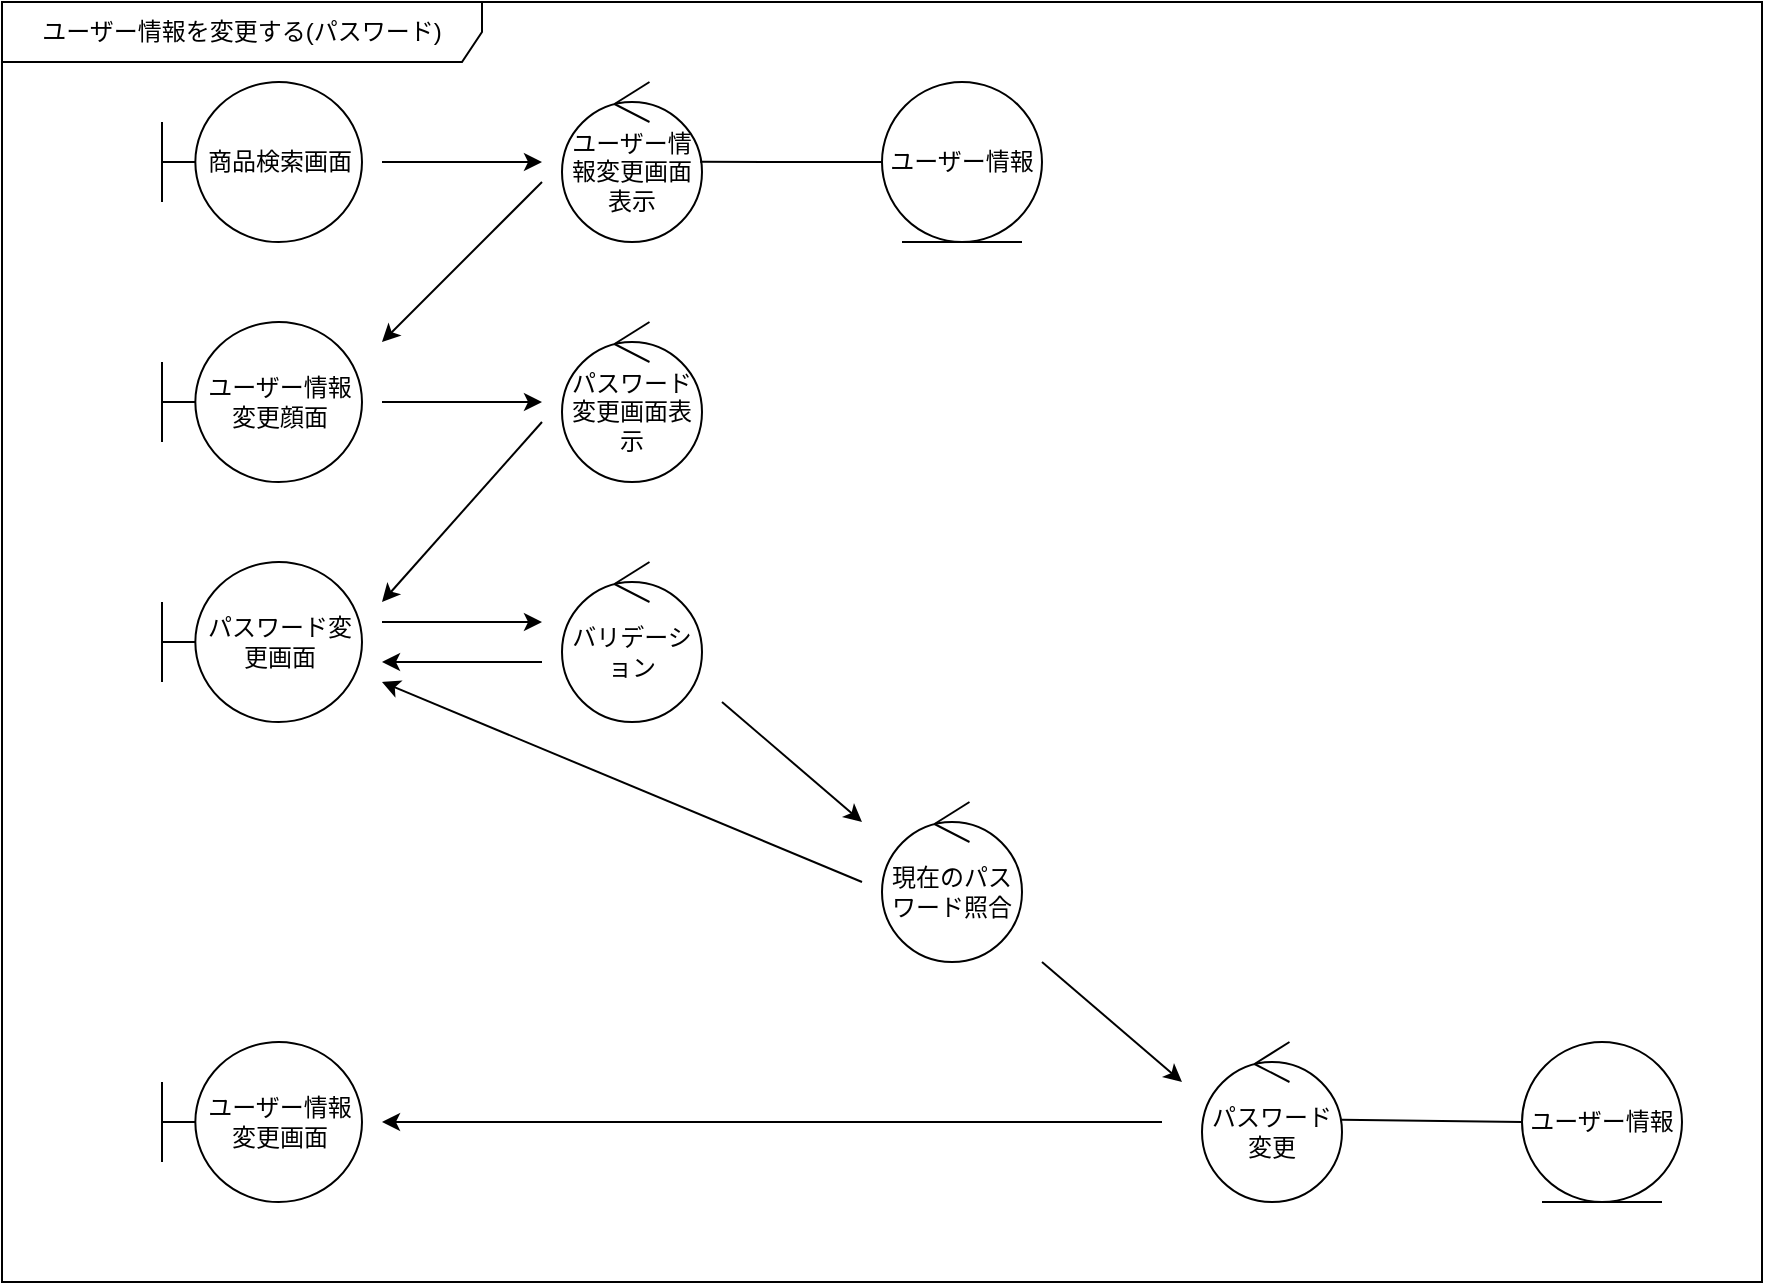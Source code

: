 <mxfile>
    <diagram id="jgFOLYwlqC0w9ebDMrKs" name="ページ1">
        <mxGraphModel dx="1200" dy="960" grid="1" gridSize="10" guides="1" tooltips="1" connect="1" arrows="1" fold="1" page="1" pageScale="1" pageWidth="1169" pageHeight="827" math="0" shadow="0">
            <root>
                <mxCell id="0"/>
                <mxCell id="1" parent="0"/>
                <mxCell id="24" value="ユーザー情報を変更する(パスワード)" style="shape=umlFrame;whiteSpace=wrap;html=1;width=240;height=30;" parent="1" vertex="1">
                    <mxGeometry x="40" y="40" width="880" height="640" as="geometry"/>
                </mxCell>
                <mxCell id="2" value="商品検索画面" style="shape=umlBoundary;whiteSpace=wrap;html=1;" parent="1" vertex="1">
                    <mxGeometry x="120" y="80" width="100" height="80" as="geometry"/>
                </mxCell>
                <mxCell id="3" value="ユーザー情報変更画面表示" style="ellipse;shape=umlControl;whiteSpace=wrap;html=1;" parent="1" vertex="1">
                    <mxGeometry x="320" y="80" width="70" height="80" as="geometry"/>
                </mxCell>
                <mxCell id="4" value="ユーザー情報変更顔面" style="shape=umlBoundary;whiteSpace=wrap;html=1;" parent="1" vertex="1">
                    <mxGeometry x="120" y="200" width="100" height="80" as="geometry"/>
                </mxCell>
                <mxCell id="5" value="パスワード変更画面表示" style="ellipse;shape=umlControl;whiteSpace=wrap;html=1;" parent="1" vertex="1">
                    <mxGeometry x="320" y="200" width="70" height="80" as="geometry"/>
                </mxCell>
                <mxCell id="6" value="パスワード変更画面" style="shape=umlBoundary;whiteSpace=wrap;html=1;" parent="1" vertex="1">
                    <mxGeometry x="120" y="320" width="100" height="80" as="geometry"/>
                </mxCell>
                <mxCell id="7" value="現在のパスワード照合" style="ellipse;shape=umlControl;whiteSpace=wrap;html=1;" parent="1" vertex="1">
                    <mxGeometry x="480" y="440" width="70" height="80" as="geometry"/>
                </mxCell>
                <mxCell id="8" value="パスワード変更" style="ellipse;shape=umlControl;whiteSpace=wrap;html=1;" parent="1" vertex="1">
                    <mxGeometry x="640" y="560" width="70" height="80" as="geometry"/>
                </mxCell>
                <mxCell id="9" value="ユーザー情報" style="ellipse;shape=umlEntity;whiteSpace=wrap;html=1;" parent="1" vertex="1">
                    <mxGeometry x="800" y="560" width="80" height="80" as="geometry"/>
                </mxCell>
                <mxCell id="10" value="ユーザー情報変更画面" style="shape=umlBoundary;whiteSpace=wrap;html=1;" parent="1" vertex="1">
                    <mxGeometry x="120" y="560" width="100" height="80" as="geometry"/>
                </mxCell>
                <mxCell id="12" value="" style="endArrow=none;html=1;entryX=0;entryY=0.5;entryDx=0;entryDy=0;exitX=0.997;exitY=0.486;exitDx=0;exitDy=0;exitPerimeter=0;" parent="1" source="8" target="9" edge="1">
                    <mxGeometry width="50" height="50" relative="1" as="geometry">
                        <mxPoint x="590" y="430" as="sourcePoint"/>
                        <mxPoint x="640" y="380" as="targetPoint"/>
                    </mxGeometry>
                </mxCell>
                <mxCell id="13" value="" style="endArrow=classic;html=1;" parent="1" edge="1">
                    <mxGeometry width="50" height="50" relative="1" as="geometry">
                        <mxPoint x="230" y="120" as="sourcePoint"/>
                        <mxPoint x="310" y="120" as="targetPoint"/>
                    </mxGeometry>
                </mxCell>
                <mxCell id="14" value="" style="endArrow=classic;html=1;" parent="1" edge="1">
                    <mxGeometry width="50" height="50" relative="1" as="geometry">
                        <mxPoint x="310" y="130" as="sourcePoint"/>
                        <mxPoint x="230" y="210" as="targetPoint"/>
                    </mxGeometry>
                </mxCell>
                <mxCell id="15" value="" style="endArrow=classic;html=1;" parent="1" edge="1">
                    <mxGeometry width="50" height="50" relative="1" as="geometry">
                        <mxPoint x="230" y="240" as="sourcePoint"/>
                        <mxPoint x="310" y="240" as="targetPoint"/>
                    </mxGeometry>
                </mxCell>
                <mxCell id="16" value="" style="endArrow=classic;html=1;" parent="1" edge="1">
                    <mxGeometry width="50" height="50" relative="1" as="geometry">
                        <mxPoint x="310" y="250" as="sourcePoint"/>
                        <mxPoint x="230" y="340" as="targetPoint"/>
                    </mxGeometry>
                </mxCell>
                <mxCell id="17" value="" style="endArrow=classic;html=1;" parent="1" edge="1">
                    <mxGeometry width="50" height="50" relative="1" as="geometry">
                        <mxPoint x="230" y="350" as="sourcePoint"/>
                        <mxPoint x="310" y="350" as="targetPoint"/>
                    </mxGeometry>
                </mxCell>
                <mxCell id="18" value="" style="endArrow=classic;html=1;" parent="1" edge="1">
                    <mxGeometry width="50" height="50" relative="1" as="geometry">
                        <mxPoint x="310" y="370" as="sourcePoint"/>
                        <mxPoint x="230" y="370" as="targetPoint"/>
                    </mxGeometry>
                </mxCell>
                <mxCell id="19" value="バリデーション" style="ellipse;shape=umlControl;whiteSpace=wrap;html=1;" parent="1" vertex="1">
                    <mxGeometry x="320" y="320" width="70" height="80" as="geometry"/>
                </mxCell>
                <mxCell id="20" value="" style="endArrow=classic;html=1;" parent="1" edge="1">
                    <mxGeometry width="50" height="50" relative="1" as="geometry">
                        <mxPoint x="470" y="480" as="sourcePoint"/>
                        <mxPoint x="230" y="380" as="targetPoint"/>
                    </mxGeometry>
                </mxCell>
                <mxCell id="21" value="" style="endArrow=classic;html=1;" parent="1" edge="1">
                    <mxGeometry width="50" height="50" relative="1" as="geometry">
                        <mxPoint x="400" y="390" as="sourcePoint"/>
                        <mxPoint x="470" y="450" as="targetPoint"/>
                    </mxGeometry>
                </mxCell>
                <mxCell id="22" value="" style="endArrow=classic;html=1;" parent="1" edge="1">
                    <mxGeometry width="50" height="50" relative="1" as="geometry">
                        <mxPoint x="560" y="520" as="sourcePoint"/>
                        <mxPoint x="630" y="580" as="targetPoint"/>
                    </mxGeometry>
                </mxCell>
                <mxCell id="23" value="" style="endArrow=classic;html=1;" parent="1" edge="1">
                    <mxGeometry width="50" height="50" relative="1" as="geometry">
                        <mxPoint x="620" y="600" as="sourcePoint"/>
                        <mxPoint x="230" y="600" as="targetPoint"/>
                    </mxGeometry>
                </mxCell>
                <mxCell id="25" value="ユーザー情報" style="ellipse;shape=umlEntity;whiteSpace=wrap;html=1;" vertex="1" parent="1">
                    <mxGeometry x="480" y="80" width="80" height="80" as="geometry"/>
                </mxCell>
                <mxCell id="27" value="" style="endArrow=none;html=1;exitX=0.987;exitY=0.499;exitDx=0;exitDy=0;exitPerimeter=0;entryX=0;entryY=0.5;entryDx=0;entryDy=0;" edge="1" parent="1" source="3" target="25">
                    <mxGeometry width="50" height="50" relative="1" as="geometry">
                        <mxPoint x="500" y="230" as="sourcePoint"/>
                        <mxPoint x="550" y="180" as="targetPoint"/>
                    </mxGeometry>
                </mxCell>
            </root>
        </mxGraphModel>
    </diagram>
</mxfile>
